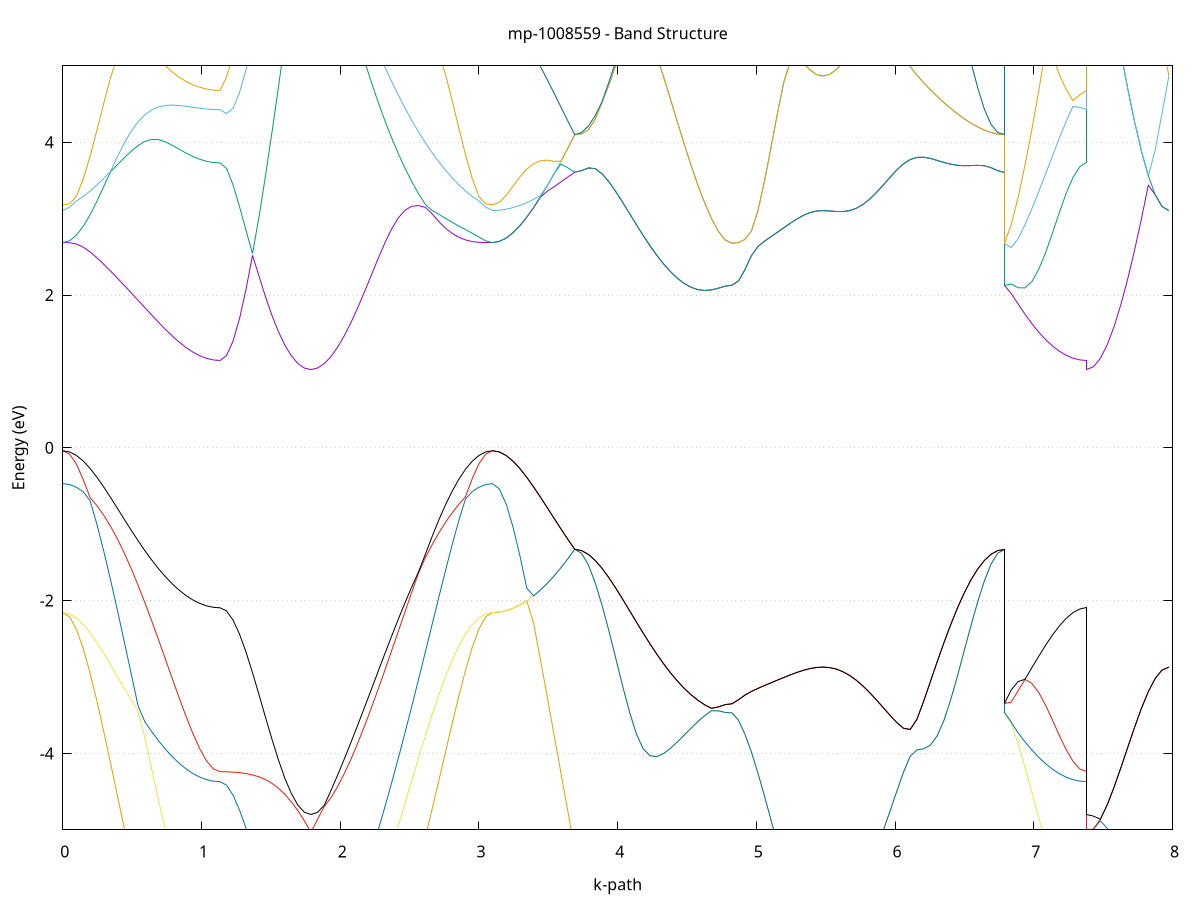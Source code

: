 set title 'mp-1008559 - Band Structure'
set xlabel 'k-path'
set ylabel 'Energy (eV)'
set grid y
set yrange [-5:5]
set terminal png size 800,600
set output 'mp-1008559_bands_gnuplot.png'
plot '-' using 1:2 with lines notitle, '-' using 1:2 with lines notitle, '-' using 1:2 with lines notitle, '-' using 1:2 with lines notitle, '-' using 1:2 with lines notitle, '-' using 1:2 with lines notitle, '-' using 1:2 with lines notitle, '-' using 1:2 with lines notitle, '-' using 1:2 with lines notitle, '-' using 1:2 with lines notitle, '-' using 1:2 with lines notitle, '-' using 1:2 with lines notitle, '-' using 1:2 with lines notitle, '-' using 1:2 with lines notitle, '-' using 1:2 with lines notitle, '-' using 1:2 with lines notitle
0.000000 -15.767243
0.049296 -15.759643
0.098593 -15.736843
0.147889 -15.698843
0.197186 -15.645643
0.246482 -15.577443
0.295779 -15.494343
0.345075 -15.396343
0.394372 -15.283843
0.443668 -15.156843
0.492965 -15.015743
0.542261 -14.860743
0.591558 -14.692543
0.640854 -14.511543
0.690151 -14.318543
0.739447 -14.114643
0.788744 -13.901343
0.838040 -13.680643
0.887337 -13.455943
0.936633 -13.232543
0.985930 -13.019143
1.035226 -12.831343
1.084522 -12.695043
1.133819 -12.643643
1.133819 -12.643643
1.180577 -12.637143
1.227335 -12.617843
1.274093 -12.585643
1.320850 -12.540643
1.367608 -12.483143
1.414366 -12.413243
1.461124 -12.331143
1.507882 -12.237243
1.554640 -12.132043
1.601398 -12.015943
1.648155 -11.889943
1.694913 -11.754843
1.741671 -11.612143
1.788429 -11.463643
1.788429 -11.463643
1.836919 -11.635043
1.885408 -11.833343
1.933898 -12.052243
1.982388 -12.285443
2.030878 -12.527243
2.079367 -12.772943
2.127857 -13.018643
2.176347 -13.261343
2.224836 -13.498543
2.273326 -13.728443
2.321816 -13.949543
2.370305 -14.160643
2.418795 -14.360843
2.467285 -14.549343
2.515775 -14.725643
2.564264 -14.889143
2.612754 -15.039443
2.661244 -15.176243
2.709733 -15.299343
2.758223 -15.408343
2.806713 -15.503143
2.855202 -15.583643
2.903692 -15.649643
2.952182 -15.701043
3.000672 -15.737843
3.049161 -15.759843
3.097651 -15.767243
3.097651 -15.767243
3.147056 -15.759543
3.196462 -15.736543
3.245867 -15.698243
3.295273 -15.644743
3.344678 -15.576043
3.394083 -15.492343
3.443489 -15.393743
3.492894 -15.280443
3.542300 -15.152743
3.591705 -15.010943
3.641110 -14.855543
3.690516 -14.686843
3.690516 -14.686843
3.739812 -14.679443
3.789109 -14.657043
3.838405 -14.619743
3.887702 -14.567543
3.936998 -14.500743
3.986295 -14.419343
4.035591 -14.323443
4.084888 -14.213443
4.134184 -14.089543
4.183481 -13.952143
4.232777 -13.801743
4.282074 -13.638943
4.331370 -13.464543
4.380667 -13.279643
4.429963 -13.085843
4.479259 -12.885243
4.528556 -12.680943
4.577852 -12.477243
4.627149 -12.281043
4.676445 -12.101843
4.725742 -11.953643
4.775038 -11.853743
4.824335 -11.818043
4.824335 -11.818043
4.871093 -11.812643
4.917851 -11.796343
4.964608 -11.769443
5.011366 -11.732343
5.058124 -11.685543
5.104882 -11.629943
5.151640 -11.566743
5.198398 -11.497643
5.245156 -11.424843
5.291913 -11.351643
5.338671 -11.282243
5.385429 -11.222743
5.432187 -11.180543
5.478945 -11.164543
5.478945 -11.164543
5.527435 -11.184543
5.575924 -11.247743
5.624414 -11.354743
5.672904 -11.499943
5.721393 -11.674843
5.769883 -11.870243
5.818373 -12.078243
5.866863 -12.292143
5.915352 -12.507343
5.963842 -12.720043
6.012332 -12.927543
6.060821 -13.127743
6.109311 -13.319043
6.157801 -13.500343
6.206290 -13.670643
6.254780 -13.829043
6.303270 -13.975243
6.351760 -14.108543
6.400249 -14.228543
6.448739 -14.335143
6.497229 -14.427943
6.545718 -14.506743
6.594208 -14.571443
6.642698 -14.621843
6.691187 -14.657943
6.739677 -14.679643
6.788167 -14.686843
6.788167 -11.818043
6.837572 -11.932743
6.886978 -12.044343
6.936383 -12.150343
6.985788 -12.248643
7.035194 -12.337943
7.084599 -12.417043
7.134005 -12.485243
7.183410 -12.541643
7.232815 -12.586043
7.282221 -12.617943
7.331626 -12.637143
7.381032 -12.643643
7.381032 -11.463643
7.430437 -11.459443
7.479843 -11.447043
7.529248 -11.426943
7.578653 -11.399843
7.628059 -11.367043
7.677464 -11.330043
7.726870 -11.290943
7.776275 -11.252443
7.825680 -11.217443
7.875086 -11.189243
7.924491 -11.170943
7.973897 -11.164543
e
0.000000 -12.545543
0.049296 -12.538443
0.098593 -12.517143
0.147889 -12.481843
0.197186 -12.432543
0.246482 -12.369543
0.295779 -12.293043
0.345075 -12.203543
0.394372 -12.101343
0.443668 -11.987143
0.492965 -11.862043
0.542261 -11.727343
0.591558 -11.584743
0.640854 -11.437043
0.690151 -11.288543
0.739447 -11.145343
0.788744 -11.017343
0.838040 -10.918643
0.887337 -10.867043
0.936633 -10.876643
0.985930 -10.945443
1.035226 -11.048043
1.084522 -11.141743
1.133819 -11.180443
1.133819 -11.180443
1.180577 -11.177743
1.227335 -11.169743
1.274093 -11.157043
1.320850 -11.140743
1.367608 -11.122543
1.414366 -11.104543
1.461124 -11.089843
1.507882 -11.082343
1.554640 -11.086543
1.601398 -11.108043
1.648155 -11.152443
1.694913 -11.224843
1.741671 -11.328343
1.788429 -11.463543
1.788429 -11.463543
1.836919 -11.306243
1.885408 -11.149443
1.933898 -10.999143
1.982388 -10.863543
2.030878 -10.753543
2.079367 -10.681843
2.127857 -10.658943
2.176347 -10.688643
2.224836 -10.765243
2.273326 -10.877043
2.321816 -11.011743
2.370305 -11.158943
2.418795 -11.310943
2.467285 -11.462543
2.515775 -11.609843
2.564264 -11.750443
2.612754 -11.882343
2.661244 -12.004243
2.709733 -12.115143
2.758223 -12.214343
2.806713 -12.301143
2.855202 -12.375243
2.903692 -12.436243
2.952182 -12.483943
3.000672 -12.518043
3.049161 -12.538643
3.097651 -12.545543
3.097651 -12.545543
3.147056 -12.582443
3.196462 -12.686643
3.245867 -12.842343
3.295273 -13.032043
3.344678 -13.241343
3.394083 -13.460043
3.443489 -13.680743
3.492894 -13.898543
3.542300 -14.110143
3.591705 -14.313143
3.641110 -14.505743
3.690516 -14.686843
3.690516 -14.686843
3.739812 -14.679343
3.789109 -14.656943
3.838405 -14.619643
3.887702 -14.567543
3.936998 -14.500743
3.986295 -14.419243
4.035591 -14.323443
4.084888 -14.213443
4.134184 -14.089543
4.183481 -13.952143
4.232777 -13.801743
4.282074 -13.638843
4.331370 -13.464443
4.380667 -13.279643
4.429963 -13.085843
4.479259 -12.885243
4.528556 -12.680943
4.577852 -12.477243
4.627149 -12.280943
4.676445 -12.101843
4.725742 -11.953643
4.775038 -11.853643
4.824335 -11.818043
4.824335 -11.818043
4.871093 -11.812643
4.917851 -11.796343
4.964608 -11.769443
5.011366 -11.732243
5.058124 -11.685543
5.104882 -11.629943
5.151640 -11.566743
5.198398 -11.497643
5.245156 -11.424843
5.291913 -11.351543
5.338671 -11.282243
5.385429 -11.222743
5.432187 -11.180543
5.478945 -11.164543
5.478945 -11.164543
5.527435 -11.184543
5.575924 -11.247743
5.624414 -11.354743
5.672904 -11.499943
5.721393 -11.674843
5.769883 -11.870243
5.818373 -12.078143
5.866863 -12.292143
5.915352 -12.507343
5.963842 -12.720043
6.012332 -12.927543
6.060821 -13.127743
6.109311 -13.319043
6.157801 -13.500343
6.206290 -13.670543
6.254780 -13.829043
6.303270 -13.975143
6.351760 -14.108443
6.400249 -14.228543
6.448739 -14.335143
6.497229 -14.427943
6.545718 -14.506743
6.594208 -14.571443
6.642698 -14.621843
6.691187 -14.657943
6.739677 -14.679643
6.788167 -14.686843
6.788167 -11.818043
6.837572 -11.703343
6.886978 -11.592643
6.936383 -11.490143
6.985788 -11.400443
7.035194 -11.326843
7.084599 -11.270943
7.134005 -11.231843
7.183410 -11.206843
7.232815 -11.192343
7.282221 -11.184843
7.331626 -11.181443
7.381032 -11.180443
7.381032 -11.463543
7.430437 -11.459443
7.479843 -11.447043
7.529248 -11.426843
7.578653 -11.399843
7.628059 -11.367043
7.677464 -11.330043
7.726870 -11.290943
7.776275 -11.252443
7.825680 -11.217443
7.875086 -11.189243
7.924491 -11.170943
7.973897 -11.164543
e
0.000000 -9.350843
0.049296 -9.344343
0.098593 -9.324743
0.147889 -9.292343
0.197186 -9.247243
0.246482 -9.189843
0.295779 -9.120643
0.345075 -9.040443
0.394372 -8.950143
0.443668 -8.851443
0.492965 -8.746743
0.542261 -8.640043
0.591558 -8.538043
0.640854 -8.452543
0.690151 -8.403543
0.739447 -8.416043
0.788744 -8.498743
0.838040 -8.620743
0.887337 -8.730543
0.936633 -8.787643
0.985930 -8.778743
1.035226 -8.720943
1.084522 -8.653143
1.133819 -8.622443
1.133819 -8.622443
1.180577 -8.616143
1.227335 -8.597443
1.274093 -8.566143
1.320850 -8.522443
1.367608 -8.466243
1.414366 -8.397643
1.461124 -8.316643
1.507882 -8.223343
1.554640 -8.117643
1.601398 -7.999943
1.648155 -7.870043
1.694913 -7.728443
1.741671 -7.576443
1.788429 -7.475443
1.788429 -7.475443
1.836919 -7.567443
1.885408 -7.752543
1.933898 -7.938243
1.982388 -8.109643
2.030878 -8.251343
2.079367 -8.349743
2.127857 -8.395543
2.176347 -8.391043
2.224836 -8.352243
2.273326 -8.306843
2.321816 -8.284143
2.370305 -8.301843
2.418795 -8.359443
2.467285 -8.445143
2.515775 -8.546643
2.564264 -8.654343
2.612754 -8.761943
2.661244 -8.865443
2.709733 -8.962043
2.758223 -9.049943
2.806713 -9.127943
2.855202 -9.194943
2.903692 -9.250543
2.952182 -9.294243
3.000672 -9.325643
3.049161 -9.344543
3.097651 -9.350843
3.097651 -9.350843
3.147056 -9.299743
3.196462 -9.153343
3.245867 -8.927543
3.295273 -8.639743
3.344678 -8.304743
3.394083 -7.933143
3.443489 -7.532643
3.492894 -7.108843
3.542300 -6.665743
3.591705 -6.206543
3.641110 -5.733943
3.690516 -5.250543
3.690516 -5.250543
3.739812 -5.246543
3.789109 -5.234943
3.838405 -5.216243
3.887702 -5.192143
3.936998 -5.165043
3.986295 -5.139643
4.035591 -5.124143
4.084888 -5.134043
4.134184 -5.196143
4.183481 -5.343543
4.232777 -5.587943
4.282074 -5.904843
4.331370 -6.261343
4.380667 -6.634243
4.429963 -7.009643
4.479259 -7.378443
4.528556 -7.733243
4.577852 -8.067143
4.627149 -8.371843
4.676445 -8.636243
4.725742 -8.845843
4.775038 -8.982843
4.824335 -9.030843
4.824335 -9.030843
4.871093 -9.026543
4.917851 -9.013943
4.964608 -8.993243
5.011366 -8.965143
5.058124 -8.930843
5.104882 -8.891643
5.151640 -8.849743
5.198398 -8.807843
5.245156 -8.769543
5.291913 -8.738843
5.338671 -8.719543
5.385429 -8.713143
5.432187 -8.716643
5.478945 -8.720843
5.478945 -8.720843
5.527435 -8.710943
5.575924 -8.671643
5.624414 -8.593343
5.672904 -8.473443
5.721393 -8.314643
5.769883 -8.121943
5.818373 -7.900643
5.866863 -7.655543
5.915352 -7.390643
5.963842 -7.109643
6.012332 -6.816543
6.060821 -6.515543
6.109311 -6.212943
6.157801 -5.917543
6.206290 -5.643843
6.254780 -5.412943
6.303270 -5.247343
6.351760 -5.154843
6.400249 -5.120443
6.448739 -5.121643
6.497229 -5.140843
6.545718 -5.167043
6.594208 -5.193743
6.642698 -5.217343
6.691187 -5.235443
6.739677 -5.246743
6.788167 -5.250543
6.788167 -9.030843
6.837572 -9.134243
6.886978 -9.210443
6.936383 -9.255443
6.985788 -9.265943
7.035194 -9.240043
7.084599 -9.178643
7.134005 -9.086543
7.183410 -8.972543
7.232815 -8.849743
7.282221 -8.736043
7.331626 -8.653143
7.381032 -8.622443
7.381032 -7.475443
7.430437 -7.468043
7.479843 -7.526643
7.529248 -7.663243
7.578653 -7.823343
7.628059 -7.991843
7.677464 -8.157743
7.726870 -8.312643
7.776275 -8.449943
7.825680 -8.563843
7.875086 -8.649443
7.924491 -8.702743
7.973897 -8.720843
e
0.000000 -2.155943
0.049296 -2.213243
0.098593 -2.377543
0.147889 -2.630743
0.197186 -2.950943
0.246482 -3.318143
0.295779 -3.716243
0.345075 -4.132943
0.394372 -4.558643
0.443668 -4.985143
0.492965 -5.405043
0.542261 -5.810243
0.591558 -6.190043
0.640854 -6.528643
0.690151 -6.801743
0.739447 -6.977843
0.788744 -7.039943
0.838040 -7.006643
0.887337 -6.916543
0.936633 -6.809243
0.985930 -6.819143
1.035226 -7.032243
1.084522 -7.202543
1.133819 -7.266743
1.133819 -7.266743
1.180577 -7.263043
1.227335 -7.251843
1.274093 -7.233843
1.320850 -7.209743
1.367608 -7.180943
1.414366 -7.149543
1.461124 -7.118343
1.507882 -7.091443
1.554640 -7.074643
1.601398 -7.075243
1.648155 -7.183143
1.694913 -7.323843
1.741671 -7.417143
1.788429 -7.398143
1.788429 -7.398143
1.836919 -7.465043
1.885408 -7.410443
1.933898 -7.312143
1.982388 -7.175943
2.030878 -7.007043
2.079367 -6.810343
2.127857 -6.590043
2.176347 -6.480043
2.224836 -6.588243
2.273326 -6.639243
2.321816 -6.614443
2.370305 -6.504843
2.418795 -6.317943
2.467285 -6.070143
2.515775 -5.777543
2.564264 -5.452643
2.612754 -5.104643
2.661244 -4.740443
2.709733 -4.366143
2.758223 -3.987843
2.806713 -3.612643
2.855202 -3.249243
2.903692 -2.909643
2.952182 -2.609443
3.000672 -2.369043
3.049161 -2.211243
3.097651 -2.155943
3.097651 -2.155943
3.147056 -2.149843
3.196462 -2.131443
3.245867 -2.100943
3.295273 -2.058343
3.344678 -2.004043
3.394083 -2.293043
3.443489 -2.772243
3.492894 -3.264043
3.542300 -3.762143
3.591705 -4.261743
3.641110 -4.758843
3.690516 -5.250543
3.690516 -5.250543
3.739812 -5.246543
3.789109 -5.234843
3.838405 -5.216243
3.887702 -5.192043
3.936998 -5.165043
3.986295 -5.139543
4.035591 -5.124043
4.084888 -5.133943
4.134184 -5.196043
4.183481 -5.343543
4.232777 -5.587943
4.282074 -5.904843
4.331370 -6.261343
4.380667 -6.634243
4.429963 -7.009643
4.479259 -7.378343
4.528556 -7.733243
4.577852 -8.067143
4.627149 -8.371843
4.676445 -8.636243
4.725742 -8.845843
4.775038 -8.982843
4.824335 -9.030843
4.824335 -9.030843
4.871093 -9.026543
4.917851 -9.013843
4.964608 -8.993143
5.011366 -8.965143
5.058124 -8.930843
5.104882 -8.891643
5.151640 -8.849743
5.198398 -8.807843
5.245156 -8.769543
5.291913 -8.738843
5.338671 -8.719543
5.385429 -8.713143
5.432187 -8.716643
5.478945 -8.720743
5.478945 -8.720743
5.527435 -8.710943
5.575924 -8.671643
5.624414 -8.593343
5.672904 -8.473343
5.721393 -8.314543
5.769883 -8.121943
5.818373 -7.900643
5.866863 -7.655543
5.915352 -7.390543
5.963842 -7.109643
6.012332 -6.816443
6.060821 -6.515543
6.109311 -6.212843
6.157801 -5.917443
6.206290 -5.643743
6.254780 -5.412843
6.303270 -5.247343
6.351760 -5.154743
6.400249 -5.120443
6.448739 -5.121643
6.497229 -5.140843
6.545718 -5.166943
6.594208 -5.193743
6.642698 -5.217243
6.691187 -5.235343
6.739677 -5.246643
6.788167 -5.250543
6.788167 -9.030843
6.837572 -8.904243
6.886978 -8.757943
6.936383 -8.595543
6.985788 -8.420243
7.035194 -8.235843
7.084599 -8.046843
7.134005 -7.858543
7.183410 -7.678543
7.232815 -7.516443
7.282221 -7.384743
7.331626 -7.297443
7.381032 -7.266743
7.381032 -7.398143
7.430437 -7.432243
7.479843 -7.526643
7.529248 -7.663243
7.578653 -7.823343
7.628059 -7.991843
7.677464 -8.157643
7.726870 -8.312543
7.776275 -8.449843
7.825680 -8.563843
7.875086 -8.649443
7.924491 -8.702743
7.973897 -8.720743
e
0.000000 -2.155943
0.049296 -2.174143
0.098593 -2.227443
0.147889 -2.311843
0.197186 -2.421543
0.246482 -2.550443
0.295779 -2.692643
0.345075 -2.842943
0.394372 -2.996643
0.443668 -3.150443
0.492965 -3.301243
0.542261 -3.446843
0.591558 -3.791243
0.640854 -4.204943
0.690151 -4.612143
0.739447 -5.010343
0.788744 -5.396743
0.838040 -5.768043
0.887337 -6.118743
0.936633 -6.435043
0.985930 -6.596943
1.035226 -6.522743
1.084522 -6.450643
1.133819 -6.423643
1.133819 -6.423643
1.180577 -6.419743
1.227335 -6.408743
1.274093 -6.392443
1.320850 -6.375143
1.367608 -6.366343
1.414366 -6.385343
1.461124 -6.462743
1.507882 -6.612543
1.554640 -6.806343
1.601398 -7.005343
1.648155 -7.102143
1.694913 -7.163143
1.741671 -7.262643
1.788429 -7.398043
1.788429 -7.398043
1.836919 -7.219343
1.885408 -7.022743
1.933898 -6.813043
1.982388 -6.590843
2.030878 -6.356343
2.079367 -6.161443
2.127857 -6.333143
2.176347 -6.349743
2.224836 -6.092643
2.273326 -5.821643
2.321816 -5.539543
2.370305 -5.249043
2.418795 -4.952943
2.467285 -4.654143
2.515775 -4.355943
2.564264 -4.061543
2.612754 -3.774743
2.661244 -3.499443
2.709733 -3.239643
2.758223 -2.999743
2.806713 -2.783943
2.855202 -2.595943
2.903692 -2.439143
2.952182 -2.315743
3.000672 -2.227043
3.049161 -2.173743
3.097651 -2.155943
3.097651 -2.155943
3.147056 -2.149743
3.196462 -2.131443
3.245867 -2.100843
3.295273 -2.058343
3.344678 -2.003943
3.394083 -1.938143
3.443489 -1.861143
3.492894 -1.773443
3.542300 -1.675543
3.591705 -1.568243
3.641110 -1.452243
3.690516 -1.328543
3.690516 -1.328543
3.739812 -1.381343
3.789109 -1.532943
3.838405 -1.766543
3.887702 -2.061243
3.936998 -2.396543
3.986295 -2.753843
4.035591 -3.114043
4.084888 -3.453843
4.134184 -3.741043
4.183481 -3.938143
4.232777 -4.030943
4.282074 -4.041643
4.331370 -4.001943
4.380667 -3.933943
4.429963 -3.850843
4.479259 -3.760943
4.528556 -3.670443
4.577852 -3.584143
4.627149 -3.506443
4.676445 -3.441243
4.725742 -3.443343
4.775038 -3.463443
4.824335 -3.470143
4.824335 -3.470143
4.871093 -3.565643
4.917851 -3.749143
4.964608 -3.984043
5.011366 -4.257443
5.058124 -4.556043
5.104882 -4.866643
5.151640 -5.177243
5.198398 -5.476643
5.245156 -5.754143
5.291913 -5.998543
5.338671 -6.199243
5.385429 -6.346543
5.432187 -6.434743
5.478945 -6.463343
5.478945 -6.463343
5.527435 -6.435043
5.575924 -6.356643
5.624414 -6.237043
5.672904 -6.084443
5.721393 -5.905243
5.769883 -5.704343
5.818373 -5.485643
5.866863 -5.252343
5.915352 -5.007343
5.963842 -4.754043
6.012332 -4.496843
6.060821 -4.245543
6.109311 -4.036743
6.157801 -3.955143
6.206290 -3.939243
6.254780 -3.891543
6.303270 -3.772143
6.351760 -3.570643
6.400249 -3.302543
6.448739 -2.993343
6.497229 -2.665543
6.545718 -2.337343
6.594208 -2.025443
6.642698 -1.747943
6.691187 -1.525343
6.739677 -1.379543
6.788167 -1.328543
6.788167 -3.470143
6.837572 -3.604943
6.886978 -3.873043
6.936383 -4.182443
6.985788 -4.506943
7.035194 -4.836443
7.084599 -5.162243
7.134005 -5.475843
7.183410 -5.767743
7.232815 -6.026143
7.282221 -6.235043
7.331626 -6.374243
7.381032 -6.423643
7.381032 -7.398043
7.430437 -7.432143
7.479843 -7.445943
7.529248 -7.409143
7.578653 -7.357943
7.628059 -7.292343
7.677464 -7.212643
7.726870 -7.119143
7.776275 -7.012243
7.825680 -6.892543
7.875086 -6.760543
7.924491 -6.617143
7.973897 -6.463343
e
0.000000 -0.468343
0.049296 -0.480543
0.098593 -0.516743
0.147889 -0.576443
0.197186 -0.693143
0.246482 -1.004543
0.295779 -1.356443
0.345075 -1.734943
0.394372 -2.131643
0.443668 -2.540343
0.492965 -2.955743
0.542261 -3.373943
0.591558 -3.585243
0.640854 -3.715043
0.690151 -3.835043
0.739447 -3.944443
0.788744 -4.042343
0.838040 -4.128143
0.887337 -4.201543
0.936633 -4.261943
0.985930 -4.309243
1.035226 -4.343243
1.084522 -4.363543
1.133819 -4.370343
1.133819 -4.370343
1.180577 -4.416443
1.227335 -4.547043
1.274093 -4.742743
1.320850 -4.977943
1.367608 -5.223543
1.414366 -5.443043
1.461124 -5.592543
1.507882 -5.646243
1.554640 -5.622343
1.601398 -5.550643
1.648155 -5.448943
1.694913 -5.326243
1.741671 -5.186943
1.788429 -5.033643
1.788429 -5.033643
1.836919 -5.206643
1.885408 -5.391743
1.933898 -5.584543
1.982388 -5.780643
2.030878 -5.974843
2.079367 -6.109743
2.127857 -5.851243
2.176347 -5.580943
2.224836 -5.299043
2.273326 -5.005943
2.321816 -4.701843
2.370305 -4.387043
2.418795 -4.062143
2.467285 -3.727843
2.515775 -3.385043
2.564264 -3.035043
2.612754 -2.679843
2.661244 -2.321943
2.709733 -1.964743
2.758223 -1.612643
2.806713 -1.271643
2.855202 -0.949943
2.903692 -0.666143
2.952182 -0.572143
3.000672 -0.515043
3.049161 -0.480143
3.097651 -0.468343
3.097651 -0.468343
3.147056 -0.538143
3.196462 -0.736443
3.245867 -1.036843
3.295273 -1.410843
3.344678 -1.835243
3.394083 -1.938143
3.443489 -1.861143
3.492894 -1.773343
3.542300 -1.675543
3.591705 -1.568143
3.641110 -1.452143
3.690516 -1.328543
3.690516 -1.328543
3.739812 -1.381343
3.789109 -1.532943
3.838405 -1.766543
3.887702 -2.061143
3.936998 -2.396543
3.986295 -2.753843
4.035591 -3.113943
4.084888 -3.453843
4.134184 -3.740943
4.183481 -3.938143
4.232777 -4.030943
4.282074 -4.041643
4.331370 -4.001943
4.380667 -3.933943
4.429963 -3.850743
4.479259 -3.760943
4.528556 -3.670343
4.577852 -3.584143
4.627149 -3.506443
4.676445 -3.441243
4.725742 -3.443343
4.775038 -3.463443
4.824335 -3.470143
4.824335 -3.470143
4.871093 -3.565543
4.917851 -3.749043
4.964608 -3.983943
5.011366 -4.257443
5.058124 -4.556043
5.104882 -4.866643
5.151640 -5.177243
5.198398 -5.476643
5.245156 -5.754043
5.291913 -5.998543
5.338671 -6.199143
5.385429 -6.346543
5.432187 -6.434743
5.478945 -6.463343
5.478945 -6.463343
5.527435 -6.435043
5.575924 -6.356543
5.624414 -6.237043
5.672904 -6.084443
5.721393 -5.905243
5.769883 -5.704343
5.818373 -5.485643
5.866863 -5.252243
5.915352 -5.007343
5.963842 -4.754043
6.012332 -4.496843
6.060821 -4.245543
6.109311 -4.036743
6.157801 -3.955143
6.206290 -3.939243
6.254780 -3.891543
6.303270 -3.772143
6.351760 -3.570543
6.400249 -3.302443
6.448739 -2.993343
6.497229 -2.665543
6.545718 -2.337243
6.594208 -2.025343
6.642698 -1.747843
6.691187 -1.525343
6.739677 -1.379543
6.788167 -1.328543
6.788167 -3.470143
6.837572 -3.591043
6.886978 -3.731343
6.936383 -3.848243
6.985788 -3.954743
7.035194 -4.050243
7.084599 -4.133943
7.134005 -4.205543
7.183410 -4.264543
7.232815 -4.310743
7.282221 -4.343843
7.331626 -4.363743
7.381032 -4.370343
7.381032 -5.033643
7.430437 -4.988843
7.479843 -4.882843
7.529248 -4.980643
7.578653 -5.107843
7.628059 -5.257243
7.677464 -5.422043
7.726870 -5.596343
7.776275 -5.774943
7.825680 -5.953843
7.875086 -6.129843
7.924491 -6.300343
7.973897 -6.463343
e
0.000000 -0.038043
0.049296 -0.082843
0.098593 -0.213243
0.147889 -0.418543
0.197186 -0.650943
0.246482 -0.758843
0.295779 -0.883943
0.345075 -1.029643
0.394372 -1.195143
0.443668 -1.379143
0.492965 -1.580143
0.542261 -1.796343
0.591558 -2.025343
0.640854 -2.264943
0.690151 -2.512343
0.739447 -2.764443
0.788744 -3.017743
0.838040 -3.267743
0.887337 -3.509043
0.936633 -3.734543
0.985930 -3.934343
1.035226 -4.095543
1.084522 -4.202343
1.133819 -4.239943
1.133819 -4.239943
1.180577 -4.241143
1.227335 -4.245043
1.274093 -4.252343
1.320850 -4.264043
1.367608 -4.281743
1.414366 -4.307343
1.461124 -4.343243
1.507882 -4.391843
1.554640 -4.455443
1.601398 -4.536343
1.648155 -4.635643
1.694913 -4.750743
1.741671 -4.882243
1.788429 -5.033643
1.788429 -5.033643
1.836919 -4.861543
1.885408 -4.694743
1.933898 -4.578543
1.982388 -4.431343
2.030878 -4.259343
2.079367 -4.067243
2.127857 -3.858743
2.176347 -3.636643
2.224836 -3.403343
2.273326 -3.161043
2.321816 -2.912043
2.370305 -2.658143
2.418795 -2.401743
2.467285 -2.144943
2.515775 -1.890343
2.564264 -1.640643
2.612754 -1.442043
2.661244 -1.272743
2.709733 -1.117643
2.758223 -0.976943
2.806713 -0.851143
2.855202 -0.740243
2.903692 -0.636543
2.952182 -0.402243
3.000672 -0.206643
3.049161 -0.081243
3.097651 -0.038043
3.097651 -0.038043
3.147056 -0.054043
3.196462 -0.100743
3.245867 -0.174843
3.295273 -0.271343
3.344678 -0.385243
3.394083 -0.511543
3.443489 -0.645843
3.492894 -0.784443
3.542300 -0.924443
3.591705 -1.063043
3.641110 -1.198343
3.690516 -1.328543
3.690516 -1.328543
3.739812 -1.345543
3.789109 -1.395443
3.838405 -1.474643
3.887702 -1.578243
3.936998 -1.700643
3.986295 -1.836443
4.035591 -1.980543
4.084888 -2.128743
4.134184 -2.277443
4.183481 -2.423743
4.232777 -2.565343
4.282074 -2.700343
4.331370 -2.827143
4.380667 -2.944543
4.429963 -3.051743
4.479259 -3.147743
4.528556 -3.232043
4.577852 -3.304043
4.627149 -3.363443
4.676445 -3.410043
4.725742 -3.392043
4.775038 -3.361243
4.824335 -3.350843
4.824335 -3.350843
4.871093 -3.298143
4.917851 -3.236943
4.964608 -3.189143
5.011366 -3.149043
5.058124 -3.112343
5.104882 -3.076643
5.151640 -3.041143
5.198398 -3.006043
5.245156 -2.972043
5.291913 -2.940343
5.338671 -2.912543
5.385429 -2.890343
5.432187 -2.875643
5.478945 -2.870243
5.478945 -2.870243
5.527435 -2.876543
5.575924 -2.896443
5.624414 -2.930843
5.672904 -2.980143
5.721393 -3.043643
5.769883 -3.120043
5.818373 -3.207343
5.866863 -3.302543
5.915352 -3.402343
5.963842 -3.502243
6.012332 -3.596043
6.060821 -3.671143
6.109311 -3.687043
6.157801 -3.552143
6.206290 -3.316343
6.254780 -3.059443
6.303270 -2.802643
6.351760 -2.554143
6.400249 -2.318843
6.448739 -2.101243
6.497229 -1.905043
6.545718 -1.733743
6.594208 -1.590243
6.642698 -1.476743
6.691187 -1.394643
6.739677 -1.345043
6.788167 -1.328543
6.788167 -3.350843
6.837572 -3.328343
6.886978 -3.181143
6.936383 -3.031243
6.985788 -3.082743
7.035194 -3.201243
7.084599 -3.367843
7.134005 -3.561543
7.183410 -3.761643
7.232815 -3.948243
7.282221 -4.101943
7.331626 -4.204043
7.381032 -4.239943
7.381032 -5.033643
7.430437 -4.988743
7.479843 -4.862643
7.529248 -4.673943
7.578653 -4.443043
7.628059 -4.187143
7.677464 -3.920743
7.726870 -3.656943
7.776275 -3.409043
7.825680 -3.191443
7.875086 -3.019643
7.924491 -2.908743
7.973897 -2.870243
e
0.000000 -0.037943
0.049296 -0.053643
0.098593 -0.099843
0.147889 -0.173543
0.197186 -0.270643
0.246482 -0.385943
0.295779 -0.514643
0.345075 -0.651943
0.394372 -0.793843
0.443668 -0.936743
0.492965 -1.077743
0.542261 -1.214543
0.591558 -1.345243
0.640854 -1.468243
0.690151 -1.582343
0.739447 -1.686543
0.788744 -1.780043
0.838040 -1.862043
0.887337 -1.932343
0.936633 -1.990243
0.985930 -2.035643
1.035226 -2.068243
1.084522 -2.087843
1.133819 -2.094343
1.133819 -2.094343
1.180577 -2.135543
1.227335 -2.254543
1.274093 -2.439243
1.320850 -2.674043
1.367608 -2.942843
1.414366 -3.230943
1.461124 -3.525443
1.507882 -3.814343
1.554640 -4.085843
1.601398 -4.327643
1.648155 -4.527743
1.694913 -4.678143
1.741671 -4.770543
1.788429 -4.799843
1.788429 -4.799843
1.836919 -4.771843
1.885408 -4.677743
1.933898 -4.483143
1.982388 -4.279143
2.030878 -4.066743
2.079367 -3.847243
2.127857 -3.621943
2.176347 -3.392343
2.224836 -3.160143
2.273326 -2.927143
2.321816 -2.695243
2.370305 -2.466543
2.418795 -2.243043
2.467285 -2.027043
2.515775 -1.820443
2.564264 -1.624943
2.612754 -1.398543
2.661244 -1.167243
2.709733 -0.949643
2.758223 -0.749143
2.806713 -0.568743
2.855202 -0.411243
2.903692 -0.279243
2.952182 -0.174643
3.000672 -0.098943
3.049161 -0.053243
3.097651 -0.037943
3.097651 -0.037943
3.147056 -0.053943
3.196462 -0.100743
3.245867 -0.174743
3.295273 -0.271343
3.344678 -0.385143
3.394083 -0.511443
3.443489 -0.645743
3.492894 -0.784443
3.542300 -0.924343
3.591705 -1.063043
3.641110 -1.198343
3.690516 -1.328543
3.690516 -1.328543
3.739812 -1.345543
3.789109 -1.395343
3.838405 -1.474643
3.887702 -1.578243
3.936998 -1.700643
3.986295 -1.836343
4.035591 -1.980443
4.084888 -2.128743
4.134184 -2.277443
4.183481 -2.423743
4.232777 -2.565343
4.282074 -2.700343
4.331370 -2.827143
4.380667 -2.944543
4.429963 -3.051743
4.479259 -3.147743
4.528556 -3.231943
4.577852 -3.304043
4.627149 -3.363443
4.676445 -3.409943
4.725742 -3.392043
4.775038 -3.361243
4.824335 -3.350843
4.824335 -3.350843
4.871093 -3.298043
4.917851 -3.236943
4.964608 -3.189043
5.011366 -3.149043
5.058124 -3.112243
5.104882 -3.076543
5.151640 -3.041143
5.198398 -3.006043
5.245156 -2.972043
5.291913 -2.940343
5.338671 -2.912543
5.385429 -2.890243
5.432187 -2.875543
5.478945 -2.870243
5.478945 -2.870243
5.527435 -2.876543
5.575924 -2.896443
5.624414 -2.930843
5.672904 -2.980043
5.721393 -3.043643
5.769883 -3.120043
5.818373 -3.207343
5.866863 -3.302543
5.915352 -3.402343
5.963842 -3.502243
6.012332 -3.596043
6.060821 -3.671143
6.109311 -3.686943
6.157801 -3.552143
6.206290 -3.316343
6.254780 -3.059443
6.303270 -2.802643
6.351760 -2.554143
6.400249 -2.318843
6.448739 -2.101243
6.497229 -1.905043
6.545718 -1.733743
6.594208 -1.590243
6.642698 -1.476743
6.691187 -1.394643
6.739677 -1.345043
6.788167 -1.328543
6.788167 -3.350843
6.837572 -3.168643
6.886978 -3.059243
6.936383 -3.030643
6.985788 -2.879243
7.035194 -2.729943
7.084599 -2.586343
7.134005 -2.452643
7.183410 -2.333343
7.232815 -2.233443
7.282221 -2.157743
7.331626 -2.110443
7.381032 -2.094343
7.381032 -4.799843
7.430437 -4.821043
7.479843 -4.862643
7.529248 -4.673943
7.578653 -4.442943
7.628059 -4.187143
7.677464 -3.920743
7.726870 -3.656943
7.776275 -3.409043
7.825680 -3.191443
7.875086 -3.019543
7.924491 -2.908743
7.973897 -2.870243
e
0.000000 2.686557
0.049296 2.685157
0.098593 2.668457
0.147889 2.626357
0.197186 2.563357
0.246482 2.486757
0.295779 2.401857
0.345075 2.312157
0.394372 2.219557
0.443668 2.125157
0.492965 2.029457
0.542261 1.932757
0.591558 1.835657
0.640854 1.738857
0.690151 1.643757
0.739447 1.551957
0.788744 1.465357
0.838040 1.385757
0.887337 1.315157
0.936633 1.255057
0.985930 1.206957
1.035226 1.171857
1.084522 1.150557
1.133819 1.143357
1.133819 1.143357
1.180577 1.208457
1.227335 1.397057
1.274093 1.691857
1.320850 2.072557
1.367608 2.520157
1.414366 2.249957
1.461124 1.978657
1.507882 1.733957
1.554640 1.520657
1.601398 1.342757
1.648155 1.202957
1.694913 1.103157
1.741671 1.043957
1.788429 1.024457
1.788429 1.024457
1.836919 1.044657
1.885408 1.102957
1.933898 1.196257
1.982388 1.320757
2.030878 1.472457
2.079367 1.647357
2.127857 1.840957
2.176347 2.048057
2.224836 2.262657
2.273326 2.477057
2.321816 2.681457
2.370305 2.863757
2.418795 3.010357
2.467285 3.110957
2.515775 3.162457
2.564264 3.171357
2.612754 3.149557
2.661244 3.066657
2.709733 2.962757
2.758223 2.876657
2.806713 2.808157
2.855202 2.756757
2.903692 2.721357
2.952182 2.700157
3.000672 2.690057
3.049161 2.687057
3.097651 2.686557
3.097651 2.686557
3.147056 2.701657
3.196462 2.745557
3.245867 2.815657
3.295273 2.908057
3.344678 3.018957
3.394083 3.145057
3.443489 3.283457
3.492894 3.359157
3.542300 3.419057
3.591705 3.481857
3.641110 3.545557
3.690516 3.607757
3.690516 3.607757
3.739812 3.628957
3.789109 3.663757
3.838405 3.654757
3.887702 3.588057
3.936998 3.482757
3.986295 3.355157
4.035591 3.215257
4.084888 3.069857
4.134184 2.924057
4.183481 2.782057
4.232777 2.646757
4.282074 2.520957
4.331370 2.406757
4.380667 2.306257
4.429963 2.220857
4.479259 2.152457
4.528556 2.102157
4.577852 2.071157
4.627149 2.059857
4.676445 2.067357
4.725742 2.089657
4.775038 2.116457
4.824335 2.129257
4.824335 2.129257
4.871093 2.183457
4.917851 2.332257
4.964608 2.516157
5.011366 2.635157
5.058124 2.704557
5.104882 2.763457
5.151640 2.821957
5.198398 2.881357
5.245156 2.940157
5.291913 2.995257
5.338671 3.042757
5.385429 3.078357
5.432187 3.099157
5.478945 3.105357
5.478945 3.105357
5.527435 3.101057
5.575924 3.093857
5.624414 3.092857
5.672904 3.105457
5.721393 3.136457
5.769883 3.187457
5.818373 3.257657
5.866863 3.344057
5.915352 3.441257
5.963842 3.542057
6.012332 3.637357
6.060821 3.717457
6.109311 3.773757
6.157801 3.802157
6.206290 3.804657
6.254780 3.788357
6.303270 3.762457
6.351760 3.735457
6.400249 3.713057
6.448739 3.698757
6.497229 3.693357
6.545718 3.694757
6.594208 3.697757
6.642698 3.692757
6.691187 3.668157
6.739677 3.628457
6.788167 3.607757
6.788167 2.129257
6.837572 2.018857
6.886978 1.883457
6.936383 1.750057
6.985788 1.626257
7.035194 1.514957
7.084599 1.417357
7.134005 1.334157
7.183410 1.265657
7.232815 1.212257
7.282221 1.174057
7.331626 1.151057
7.381032 1.143357
7.381032 1.024457
7.430437 1.061557
7.479843 1.170957
7.529248 1.347957
7.578653 1.585657
7.628059 1.876657
7.677464 2.213657
7.726870 2.589857
7.776275 2.999457
7.825680 3.437057
7.875086 3.314157
7.924491 3.158657
7.973897 3.105357
e
0.000000 2.686657
0.049296 2.711557
0.098593 2.784757
0.147889 2.900857
0.197186 3.052257
0.246482 3.229657
0.295779 3.422757
0.345075 3.616957
0.394372 3.707957
0.443668 3.797957
0.492965 3.883057
0.542261 3.956757
0.591558 4.010957
0.640854 4.037857
0.690151 4.034557
0.739447 4.005757
0.788744 3.961157
0.838040 3.910157
0.887337 3.859957
0.936633 3.815157
0.985930 3.778457
1.035226 3.751357
1.084522 3.734957
1.133819 3.729357
1.133819 3.729357
1.180577 3.656457
1.227335 3.443257
1.274093 3.155957
1.320850 2.847957
1.367608 2.542157
1.414366 3.019457
1.461124 3.558657
1.507882 4.128857
1.554640 4.722657
1.601398 5.333857
1.648155 5.956157
1.694913 6.582057
1.741671 7.114157
1.788429 7.287157
1.788429 7.287157
1.836919 7.096057
1.885408 6.888457
1.933898 6.628957
1.982388 6.297257
2.030878 5.967357
2.079367 5.649757
2.127857 5.346257
2.176347 5.057457
2.224836 4.784057
2.273326 4.526357
2.321816 4.284757
2.370305 4.059657
2.418795 3.851157
2.467285 3.659557
2.515775 3.485057
2.564264 3.327957
2.612754 3.188457
2.661244 3.108657
2.709733 3.058357
2.758223 3.004957
2.806713 2.952457
2.855202 2.902757
2.903692 2.855657
2.952182 2.808657
3.000672 2.758057
3.049161 2.708957
3.097651 2.686657
3.097651 2.686657
3.147056 2.701757
3.196462 2.745657
3.245867 2.815757
3.295273 2.908157
3.344678 3.019057
3.394083 3.145157
3.443489 3.283457
3.492894 3.431957
3.542300 3.589057
3.591705 3.714157
3.641110 3.665257
3.690516 3.607757
3.690516 3.607757
3.739812 3.628957
3.789109 3.663757
3.838405 3.654757
3.887702 3.588057
3.936998 3.482857
3.986295 3.355157
4.035591 3.215257
4.084888 3.069857
4.134184 2.924157
4.183481 2.782057
4.232777 2.646757
4.282074 2.520957
4.331370 2.406857
4.380667 2.306257
4.429963 2.220957
4.479259 2.152457
4.528556 2.102157
4.577852 2.071157
4.627149 2.059957
4.676445 2.067457
4.725742 2.089757
4.775038 2.116457
4.824335 2.129257
4.824335 2.129257
4.871093 2.183457
4.917851 2.332257
4.964608 2.516157
5.011366 2.635157
5.058124 2.704557
5.104882 2.763557
5.151640 2.822057
5.198398 2.881357
5.245156 2.940157
5.291913 2.995257
5.338671 3.042757
5.385429 3.078457
5.432187 3.099257
5.478945 3.105457
5.478945 3.105457
5.527435 3.101057
5.575924 3.093857
5.624414 3.092857
5.672904 3.105557
5.721393 3.136457
5.769883 3.187457
5.818373 3.257657
5.866863 3.344057
5.915352 3.441257
5.963842 3.542057
6.012332 3.637357
6.060821 3.717457
6.109311 3.773757
6.157801 3.802257
6.206290 3.804657
6.254780 3.788357
6.303270 3.762557
6.351760 3.735457
6.400249 3.713057
6.448739 3.698757
6.497229 3.693357
6.545718 3.694757
6.594208 3.697757
6.642698 3.692757
6.691187 3.668157
6.739677 3.628457
6.788167 3.607757
6.788167 2.129257
6.837572 2.145357
6.886978 2.095557
6.936383 2.093957
6.985788 2.175057
7.035194 2.334257
7.084599 2.552957
7.134005 2.808057
7.183410 3.075157
7.232815 3.328057
7.282221 3.538857
7.331626 3.679757
7.381032 3.729357
7.381032 7.287157
7.430437 7.087757
7.479843 6.660057
7.529248 6.165857
7.578653 5.660957
7.628059 5.167657
7.677464 4.699257
7.726870 4.267257
7.776275 3.883157
7.825680 3.560557
7.875086 3.314157
7.924491 3.158657
7.973897 3.105457
e
0.000000 3.106857
0.049296 3.151057
0.098593 3.233157
0.147889 3.291457
0.197186 3.362557
0.246482 3.442257
0.295779 3.527757
0.345075 3.620657
0.394372 3.812957
0.443668 3.989657
0.492965 4.142657
0.542261 4.266757
0.591558 4.360157
0.640854 4.424357
0.690151 4.463357
0.739447 4.482357
0.788744 4.486757
0.838040 4.481457
0.887337 4.470657
0.936633 4.457757
0.985930 4.445157
1.035226 4.434957
1.084522 4.428357
1.133819 4.426157
1.133819 4.426157
1.180577 4.374657
1.227335 4.441957
1.274093 4.651257
1.320850 4.951657
1.367608 5.305857
1.414366 5.674357
1.461124 6.003357
1.507882 6.256557
1.554640 6.452657
1.601398 6.622857
1.648155 6.784857
1.694913 6.947357
1.741671 7.198257
1.788429 7.287257
1.788429 7.287257
1.836919 7.377357
1.885408 7.017857
1.933898 6.709457
1.982388 6.478957
2.030878 6.256357
2.079367 6.034757
2.127857 5.815057
2.176347 5.598857
2.224836 5.387757
2.273326 5.183057
2.321816 4.985757
2.370305 4.796757
2.418795 4.616957
2.467285 4.446557
2.515775 4.286257
2.564264 4.136057
2.612754 3.996057
2.661244 3.866157
2.709733 3.746357
2.758223 3.636157
2.806713 3.535357
2.855202 3.443757
2.903692 3.361557
2.952182 3.290057
3.000672 3.232457
3.049161 3.149657
3.097651 3.106857
3.097651 3.106857
3.147056 3.111057
3.196462 3.123657
3.245867 3.144557
3.295273 3.173457
3.344678 3.209957
3.394083 3.253557
3.443489 3.303657
3.492894 3.432057
3.542300 3.589157
3.591705 3.753357
3.641110 3.923757
3.690516 4.098857
3.690516 4.098857
3.739812 4.109157
3.789109 4.162357
3.838405 4.301557
3.887702 4.522557
3.936998 4.752157
3.986295 5.004557
4.035591 5.280357
4.084888 5.478657
4.134184 5.551957
4.183481 5.504457
4.232777 5.350957
4.282074 5.124157
4.331370 4.854757
4.380667 4.565157
4.429963 4.270157
4.479259 3.980057
4.528556 3.702257
4.577852 3.442857
4.627149 3.207457
4.676445 3.002157
4.725742 2.835257
4.775038 2.720357
4.824335 2.677957
4.824335 2.677957
4.871093 2.688457
4.917851 2.727857
4.964608 2.839957
5.011366 3.104757
5.058124 3.485857
5.104882 3.922157
5.151640 4.375457
5.198398 4.790857
5.245156 5.058357
5.291913 5.104757
5.338671 5.034557
5.385429 4.948357
5.432187 4.887157
5.478945 4.865757
5.478945 4.865757
5.527435 4.888057
5.575924 4.950457
5.624414 5.044057
5.672904 5.158557
5.721393 5.282657
5.769883 5.402657
5.818373 5.498457
5.866863 5.539957
5.915352 5.499657
5.963842 5.391257
6.012332 5.254857
6.060821 5.117557
6.109311 4.991157
6.157801 4.878657
6.206290 4.778457
6.254780 4.686857
6.303270 4.601257
6.351760 4.520357
6.400249 4.444157
6.448739 4.373357
6.497229 4.308957
6.545718 4.251457
6.594208 4.201757
6.642698 4.160357
6.691187 4.128057
6.739677 4.106657
6.788167 4.098857
6.788167 2.677957
6.837572 2.620457
6.886978 2.736957
6.936383 2.919357
6.985788 3.127957
7.035194 3.350957
7.084599 3.582357
7.134005 3.817057
7.183410 4.049157
7.232815 4.271057
7.282221 4.469857
7.331626 4.456457
7.381032 4.426157
7.381032 7.287257
7.430437 7.087857
7.479843 6.660057
7.529248 6.165957
7.578653 5.660957
7.628059 5.167657
7.677464 4.699357
7.726870 4.267257
7.776275 3.883257
7.825680 3.560557
7.875086 3.897557
7.924491 4.375757
7.973897 4.865757
e
0.000000 3.180057
0.049296 3.194357
0.098593 3.291257
0.147889 3.522057
0.197186 3.820657
0.246482 4.160157
0.295779 4.514257
0.345075 4.850657
0.394372 5.116457
0.443668 5.237357
0.492965 5.236757
0.542261 5.206357
0.591558 5.187257
0.640854 5.191957
0.690151 5.098657
0.739447 5.002357
0.788744 4.920557
0.838040 4.852757
0.887337 4.797557
0.936633 4.753757
0.985930 4.720457
1.035226 4.697157
1.084522 4.683357
1.133819 4.678757
1.133819 4.678757
1.180577 4.854357
1.227335 5.148657
1.274093 5.459157
1.320850 5.764557
1.367608 6.059057
1.414366 6.354957
1.461124 6.694957
1.507882 7.115257
1.554640 7.443957
1.601398 7.660057
1.648155 7.744657
1.694913 7.610357
1.741671 7.458257
1.788429 7.687957
1.788429 7.687957
1.836919 7.472757
1.885408 7.371257
1.933898 7.097757
1.982388 6.826657
2.030878 6.563857
2.079367 6.312957
2.127857 6.077357
2.176347 5.860157
2.224836 5.665457
2.273326 5.498357
2.321816 5.365557
2.370305 5.275157
2.418795 5.234857
2.467285 5.246457
2.515775 5.299857
2.564264 5.367357
2.612754 5.403757
2.661244 5.351157
2.709733 5.174157
2.758223 4.893157
2.806713 4.551157
2.855202 4.186757
2.903692 3.833257
2.952182 3.522757
3.000672 3.287257
3.049161 3.193857
3.097651 3.180057
3.097651 3.180057
3.147056 3.214257
3.196462 3.304857
3.245867 3.424757
3.295273 3.545757
3.344678 3.647357
3.394083 3.718857
3.443489 3.757557
3.492894 3.766057
3.542300 3.749657
3.591705 3.753457
3.641110 3.923857
3.690516 4.098957
3.690516 4.098957
3.739812 4.109157
3.789109 4.162457
3.838405 4.301557
3.887702 4.522557
3.936998 4.752157
3.986295 5.004557
4.035591 5.280357
4.084888 5.478657
4.134184 5.551957
4.183481 5.504457
4.232777 5.350957
4.282074 5.124157
4.331370 4.854857
4.380667 4.565257
4.429963 4.270257
4.479259 3.980057
4.528556 3.702257
4.577852 3.442857
4.627149 3.207457
4.676445 3.002157
4.725742 2.835257
4.775038 2.720457
4.824335 2.677957
4.824335 2.677957
4.871093 2.688557
4.917851 2.727857
4.964608 2.839957
5.011366 3.104757
5.058124 3.485857
5.104882 3.922157
5.151640 4.375457
5.198398 4.790857
5.245156 5.058357
5.291913 5.104757
5.338671 5.034557
5.385429 4.948357
5.432187 4.887157
5.478945 4.865757
5.478945 4.865757
5.527435 4.888057
5.575924 4.950457
5.624414 5.044057
5.672904 5.158557
5.721393 5.282657
5.769883 5.402657
5.818373 5.498457
5.866863 5.539957
5.915352 5.499657
5.963842 5.391257
6.012332 5.254857
6.060821 5.117557
6.109311 4.991157
6.157801 4.878757
6.206290 4.778457
6.254780 4.686857
6.303270 4.601257
6.351760 4.520357
6.400249 4.444157
6.448739 4.373357
6.497229 4.308957
6.545718 4.251557
6.594208 4.201757
6.642698 4.160357
6.691187 4.128057
6.739677 4.106657
6.788167 4.098957
6.788167 2.677957
6.837572 2.925257
6.886978 3.278457
6.936383 3.697757
6.985788 4.164757
7.035194 4.668257
7.084599 5.199957
7.134005 5.136957
7.183410 4.891357
7.232815 4.692757
7.282221 4.546357
7.331626 4.619957
7.381032 4.678757
7.381032 7.687957
7.430437 7.684657
7.479843 7.672957
7.529248 7.647057
7.578653 7.595757
7.628059 7.500357
7.677464 7.335957
7.726870 7.081057
7.776275 6.733357
7.825680 6.313057
7.875086 5.847657
7.924491 5.359957
7.973897 4.865757
e
0.000000 5.708457
0.049296 5.710657
0.098593 5.713957
0.147889 5.711157
0.197186 5.695557
0.246482 5.664457
0.295779 5.620457
0.345075 5.571457
0.394372 5.536057
0.443668 5.538557
0.492965 5.526257
0.542261 5.448057
0.591558 5.333257
0.640854 5.219157
0.690151 5.251857
0.739447 5.340657
0.788744 5.461357
0.838040 5.604957
0.887337 5.762357
0.936633 5.924657
0.985930 6.081057
1.035226 6.216657
1.084522 6.312257
1.133819 6.347257
1.133819 6.347257
1.180577 6.357657
1.227335 6.389557
1.274093 6.445457
1.320850 6.530157
1.367608 6.650557
1.414366 6.811857
1.461124 7.009857
1.507882 7.232357
1.554640 7.621457
1.601398 7.859457
1.648155 7.850457
1.694913 7.987857
1.741671 8.009157
1.788429 7.875357
1.788429 7.875357
1.836919 7.643257
1.885408 7.673557
1.933898 7.876957
1.982388 8.005157
2.030878 7.830357
2.079367 7.657657
2.127857 7.492557
2.176347 7.339257
2.224836 7.201557
2.273326 7.082857
2.321816 6.986357
2.370305 6.914657
2.418795 6.786657
2.467285 6.595657
2.515775 6.418157
2.564264 6.253757
2.612754 6.106457
2.661244 5.989957
2.709733 5.912857
2.758223 5.859357
2.806713 5.815957
2.855202 5.780057
2.903692 5.751957
2.952182 5.731657
3.000672 5.718357
3.049161 5.710957
3.097651 5.708457
3.097651 5.708457
3.147056 5.690657
3.196462 5.638157
3.245867 5.553957
3.295273 5.442257
3.344678 5.308057
3.394083 5.156157
3.443489 4.991457
3.492894 4.818057
3.542300 4.639457
3.591705 4.458557
3.641110 4.277757
3.690516 4.098957
3.690516 4.098957
3.739812 4.127657
3.789109 4.212157
3.838405 4.348657
3.887702 4.530957
3.936998 4.786957
3.986295 5.058357
4.035591 5.301757
4.084888 5.571557
4.134184 5.869957
4.183481 6.166757
4.232777 6.452757
4.282074 6.718957
4.331370 6.957057
4.380667 7.160957
4.429963 7.327757
4.479259 7.458157
4.528556 7.555957
4.577852 7.626357
4.627149 7.675257
4.676445 7.707657
4.725742 7.727957
4.775038 7.738957
4.824335 7.742357
4.824335 7.742357
4.871093 7.694057
4.917851 7.558557
4.964608 7.358557
5.011366 7.119157
5.058124 6.862757
5.104882 6.610557
5.151640 6.388957
5.198398 6.248657
5.245156 6.297857
5.291913 6.606857
5.338671 7.062557
5.385429 7.538957
5.432187 7.919557
5.478945 8.060357
5.478945 8.060357
5.527435 7.952657
5.575924 7.725657
5.624414 7.459357
5.672904 7.185357
5.721393 6.918957
5.769883 6.671957
5.818373 6.459157
5.866863 6.303957
5.915352 6.226257
5.963842 6.208557
6.012332 6.214757
6.060821 6.230457
6.109311 6.257757
6.157801 6.299657
6.206290 6.349057
6.254780 6.383157
6.303270 6.364157
6.351760 6.254457
6.400249 6.042757
6.448739 5.749857
6.497229 5.410257
6.545718 5.057657
6.594208 4.723157
6.642698 4.438057
6.691187 4.234957
6.739677 4.128657
6.788167 4.098957
6.788167 7.742357
6.837572 7.307357
6.886978 6.886057
6.936383 6.482857
6.985788 6.101857
7.035194 5.747357
7.084599 5.424057
7.134005 5.753157
7.183410 6.321157
7.232815 6.895157
7.282221 6.643757
7.331626 6.428657
7.381032 6.347257
7.381032 7.875357
7.430437 7.885857
7.479843 7.900057
7.529248 7.914757
7.578653 7.931657
7.628059 7.951057
7.677464 7.972157
7.726870 7.993857
7.776275 8.014757
7.825680 8.033257
7.875086 8.047757
7.924491 8.057157
7.973897 8.060357
e
0.000000 5.708557
0.049296 5.738057
0.098593 5.825457
0.147889 5.967257
0.197186 6.158457
0.246482 6.392957
0.295779 6.664557
0.345075 6.966857
0.394372 7.257057
0.443668 7.219457
0.492965 7.358057
0.542261 7.639657
0.591558 7.999457
0.640854 8.386757
0.690151 8.756757
0.739447 9.047257
0.788744 9.207257
0.838040 9.249357
0.887337 9.039457
0.936633 8.793357
0.985930 8.570057
1.035226 8.386257
1.084522 8.261857
1.133819 8.217257
1.133819 8.217257
1.180577 8.215657
1.227335 8.210757
1.274093 8.201657
1.320850 8.186957
1.367608 8.164957
1.414366 8.133257
1.461124 8.089257
1.507882 8.030457
1.554640 7.954457
1.601398 8.149757
1.648155 8.653857
1.694913 8.493857
1.741671 8.138057
1.788429 7.875457
1.788429 7.875457
1.836919 8.275457
1.885408 8.311257
1.933898 8.173357
1.982388 8.088857
2.030878 8.307657
2.079367 8.510257
2.127857 8.233657
2.176347 7.958757
2.224836 7.695757
2.273326 7.446457
2.321816 7.211657
2.370305 6.991757
2.418795 6.870057
2.467285 6.853957
2.515775 6.864357
2.564264 6.888957
2.612754 6.880957
2.661244 6.797157
2.709733 6.673757
2.758223 6.535457
2.806713 6.388257
2.855202 6.235157
2.903692 6.081457
2.952182 5.937257
3.000672 5.817057
3.049161 5.736757
3.097651 5.708557
3.097651 5.708557
3.147056 5.690757
3.196462 5.638357
3.245867 5.554157
3.295273 5.442457
3.344678 5.308157
3.394083 5.156257
3.443489 4.991557
3.492894 4.818157
3.542300 4.639557
3.591705 4.458657
3.641110 4.277857
3.690516 4.099057
3.690516 4.099057
3.739812 4.127657
3.789109 4.212257
3.838405 4.348657
3.887702 4.530957
3.936998 4.786957
3.986295 5.058357
4.035591 5.301757
4.084888 5.571557
4.134184 5.869957
4.183481 6.166757
4.232777 6.452857
4.282074 6.719057
4.331370 6.957157
4.380667 7.160957
4.429963 7.327757
4.479259 7.458257
4.528556 7.555957
4.577852 7.626457
4.627149 7.675257
4.676445 7.707757
4.725742 7.727957
4.775038 7.738957
4.824335 7.742357
4.824335 7.742357
4.871093 7.694057
4.917851 7.558557
4.964608 7.358657
5.011366 7.119157
5.058124 6.862857
5.104882 6.610557
5.151640 6.388957
5.198398 6.248657
5.245156 6.297857
5.291913 6.606857
5.338671 7.062557
5.385429 7.538957
5.432187 7.919657
5.478945 8.060357
5.478945 8.060357
5.527435 7.952757
5.575924 7.725657
5.624414 7.459457
5.672904 7.185457
5.721393 6.919057
5.769883 6.671957
5.818373 6.459157
5.866863 6.304057
5.915352 6.226257
5.963842 6.208557
6.012332 6.214857
6.060821 6.230457
6.109311 6.257757
6.157801 6.299657
6.206290 6.349057
6.254780 6.383157
6.303270 6.364157
6.351760 6.254557
6.400249 6.042757
6.448739 5.749857
6.497229 5.410257
6.545718 5.057757
6.594208 4.723157
6.642698 4.438157
6.691187 4.234957
6.739677 4.128657
6.788167 4.099057
6.788167 7.742357
6.837572 8.186857
6.886978 8.636057
6.936383 9.084457
6.985788 8.889957
7.035194 8.472657
7.084599 8.063257
7.134005 7.666657
7.183410 7.289457
7.232815 6.942257
7.282221 7.458857
7.331626 7.963457
7.381032 8.217257
7.381032 7.875457
7.430437 7.885857
7.479843 7.900157
7.529248 7.914857
7.578653 7.931757
7.628059 7.951157
7.677464 7.972257
7.726870 7.993957
7.776275 8.014857
7.825680 8.033257
7.875086 8.047857
7.924491 8.057157
7.973897 8.060357
e
0.000000 7.597157
0.049296 7.623957
0.098593 7.704857
0.147889 7.840557
0.197186 8.026557
0.246482 7.996357
0.295779 7.695457
0.345075 7.434657
0.394372 7.293757
0.443668 7.638957
0.492965 7.996557
0.542261 8.361757
0.591558 8.731557
0.640854 9.105657
0.690151 9.482857
0.739447 9.757557
0.788744 9.600157
0.838040 9.364757
0.887337 9.359157
0.936633 9.395757
0.985930 9.429757
1.035226 9.457557
1.084522 9.475957
1.133819 9.482457
1.133819 9.482457
1.180577 9.479457
1.227335 9.470357
1.274093 9.454857
1.320850 9.432657
1.367608 9.402957
1.414366 9.364857
1.461124 9.316457
1.507882 9.254457
1.554640 9.171257
1.601398 9.041757
1.648155 8.816157
1.694913 8.833557
1.741671 8.780957
1.788429 8.825657
1.788429 8.825757
1.836919 8.826557
1.885408 9.073557
1.933898 9.140857
1.982388 9.040457
2.030878 8.798457
2.079367 8.539657
2.127857 8.760757
2.176347 8.582957
2.224836 8.379557
2.273326 8.185257
2.321816 7.999857
2.370305 7.823557
2.418795 7.656457
2.467285 7.499557
2.515775 7.356357
2.564264 7.240057
2.612754 7.197457
2.661244 7.270157
2.709733 7.419557
2.758223 7.616657
2.806713 7.849257
2.855202 8.101857
2.903692 8.022157
2.952182 7.834257
3.000672 7.701457
3.049161 7.623057
3.097651 7.597157
3.097651 7.597157
3.147056 7.613457
3.196462 7.663757
3.245867 7.751457
3.295273 7.880057
3.344678 8.051157
3.394083 8.262757
3.443489 8.509557
3.492894 8.783357
3.542300 9.075057
3.591705 9.374957
3.641110 9.674357
3.690516 9.965057
3.690516 9.965057
3.739812 9.930157
3.789109 9.823057
3.838405 9.645357
3.887702 9.413357
3.936998 9.153457
3.986295 8.895657
4.035591 8.672657
4.084888 8.522257
4.134184 8.480557
4.183481 8.563357
4.232777 8.753257
4.282074 9.013157
4.331370 9.305357
4.380667 9.597757
4.429963 9.863857
4.479259 10.084357
4.528556 10.250857
4.577852 10.366957
4.627149 10.443057
4.676445 10.490757
4.725742 10.518957
4.775038 10.533657
4.824335 10.538257
4.824335 10.538257
4.871093 10.565357
4.917851 10.634957
4.964608 10.718157
5.011366 10.782057
5.058124 10.799057
5.104882 10.752957
5.151640 10.641157
5.198398 10.471957
5.245156 10.259757
5.291913 10.022057
5.338671 9.780457
5.385429 9.570157
5.432187 9.464257
5.478945 9.503457
5.478945 9.502657
5.527435 9.337057
5.575924 9.064257
5.624414 8.793157
5.672904 8.538257
5.721393 8.305457
5.769883 8.100457
5.818373 7.930057
5.866863 7.802857
5.915352 7.727857
5.963842 7.710957
6.012332 7.749057
6.060821 7.828957
6.109311 7.930157
6.157801 8.031157
6.206290 8.114257
6.254780 8.174557
6.303270 8.230657
6.351760 8.319357
6.400249 8.466957
6.448739 8.671857
6.497229 8.915657
6.545718 9.176257
6.594208 9.431057
6.642698 9.656057
6.691187 9.827757
6.739677 9.931357
6.788167 9.965057
6.788167 10.538257
6.837572 10.141457
6.886978 9.729757
6.936383 9.310657
6.985788 9.525757
7.035194 9.952357
7.084599 10.355357
7.134005 10.724157
7.183410 11.047357
7.232815 10.728657
7.282221 10.214457
7.331626 9.730557
7.381032 9.482457
7.381032 8.825657
7.430437 9.008357
7.479843 9.385357
7.529248 9.735757
7.578653 9.933557
7.628059 10.001357
7.677464 9.836957
7.726870 9.573557
7.776275 9.416757
7.825680 9.354357
7.875086 9.360757
7.924491 9.414957
7.973897 9.502757
e
0.000000 9.243857
0.049296 9.158457
0.098593 8.937757
0.147889 8.649957
0.197186 8.335357
0.246482 8.330657
0.295779 8.583357
0.345075 8.883457
0.394372 8.927757
0.443668 9.006657
0.492965 9.147157
0.542261 9.362157
0.591558 9.637157
0.640854 9.617257
0.690151 9.641357
0.739447 9.869157
0.788744 10.030257
0.838040 10.355257
0.887337 10.677657
0.936633 10.967957
0.985930 11.192257
1.035226 11.348357
1.084522 11.440257
1.133819 11.466357
1.133819 11.471757
1.180577 11.440657
1.227335 11.371657
1.274093 11.281357
1.320850 11.075957
1.367608 10.907757
1.414366 10.628357
1.461124 10.359457
1.507882 10.074357
1.554640 9.821957
1.601398 9.501257
1.648155 9.273657
1.694913 9.075157
1.741671 8.940357
1.788429 8.825757
1.788429 8.825757
1.836919 8.945957
1.885408 9.202257
1.933898 9.602057
1.982388 9.481557
2.030878 9.244757
2.079367 9.016357
2.127857 8.795357
2.176347 8.987957
2.224836 9.207357
2.273326 9.405457
2.321816 9.549857
2.370305 9.601057
2.418795 9.535757
2.467285 9.369757
2.515775 9.135157
2.564264 8.875957
2.612754 8.645257
2.661244 8.494257
2.709733 8.452957
2.758223 8.514957
2.806713 8.601557
2.855202 8.287257
2.903692 8.402057
2.952182 8.684657
3.000672 8.954257
3.049161 9.160357
3.097651 9.243857
3.097651 9.243857
3.147056 9.267357
3.196462 9.337657
3.245867 9.453657
3.295273 9.614057
3.344678 9.817157
3.394083 10.060557
3.443489 10.342657
3.492894 10.671757
3.542300 10.741857
3.591705 10.496757
3.641110 10.241557
3.690516 9.965257
3.690516 9.965157
3.739812 9.930557
3.789109 9.823057
3.838405 9.645457
3.887702 9.413357
3.936998 9.153457
3.986295 8.895657
4.035591 8.672657
4.084888 8.522257
4.134184 8.480657
4.183481 8.563357
4.232777 8.753257
4.282074 9.013257
4.331370 9.305357
4.380667 9.597757
4.429963 9.863857
4.479259 10.084357
4.528556 10.250857
4.577852 10.366957
4.627149 10.443157
4.676445 10.490757
4.725742 10.518957
4.775038 10.533757
4.824335 10.538257
4.824335 10.538257
4.871093 10.565457
4.917851 10.634957
4.964608 10.718257
5.011366 10.782057
5.058124 10.799157
5.104882 10.753057
5.151640 10.641157
5.198398 10.472557
5.245156 10.260457
5.291913 10.025557
5.338671 9.780857
5.385429 9.570557
5.432187 9.464457
5.478945 9.505157
5.478945 9.505557
5.527435 9.337457
5.575924 9.064257
5.624414 8.793157
5.672904 8.538257
5.721393 8.305457
5.769883 8.100457
5.818373 7.930057
5.866863 7.802857
5.915352 7.727957
5.963842 7.710957
6.012332 7.749157
6.060821 7.828957
6.109311 7.930157
6.157801 8.031157
6.206290 8.114257
6.254780 8.174557
6.303270 8.230657
6.351760 8.319457
6.400249 8.467057
6.448739 8.671857
6.497229 8.915657
6.545718 9.176257
6.594208 9.431157
6.642698 9.656157
6.691187 9.827857
6.739677 9.931357
6.788167 9.965157
6.788167 10.538257
6.837572 10.910257
6.886978 11.244557
6.936383 11.523957
6.985788 11.726157
7.035194 11.821957
7.084599 11.776557
7.134005 11.564057
7.183410 11.197857
7.232815 11.316457
7.282221 11.571957
7.331626 11.523557
7.381032 11.463857
7.381032 8.825757
7.430437 9.008357
7.479843 9.385357
7.529248 9.735857
7.578653 9.937757
7.628059 10.007857
7.677464 10.008157
7.726870 9.994857
7.776275 9.966257
7.825680 9.890757
7.875086 9.756957
7.924491 9.614957
7.973897 9.504757
e
